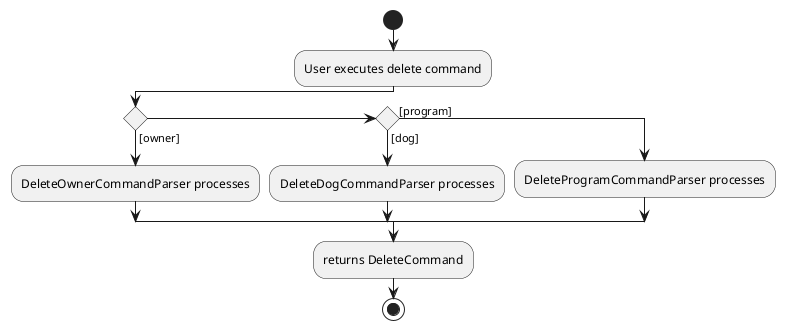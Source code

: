 @startuml
start
:User executes delete command;
if () then ([owner])
:DeleteOwnerCommandParser processes;
elseif () then ([dog])
:DeleteDogCommandParser processes;
else ([program])
:DeleteProgramCommandParser processes;
endif
:returns DeleteCommand;
stop

@enduml
